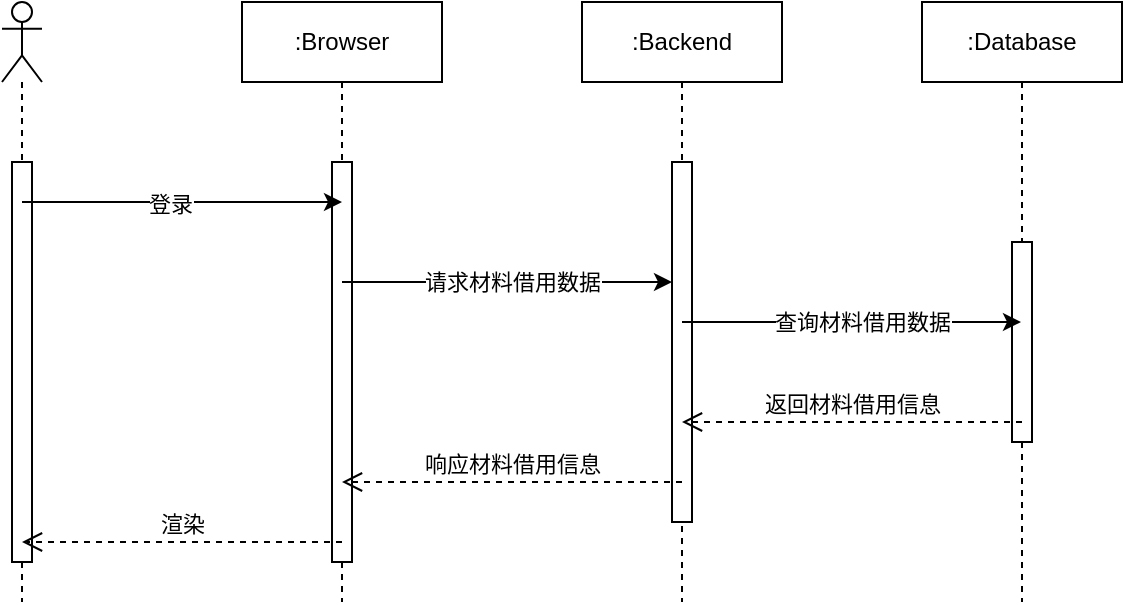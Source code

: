 <mxfile version="24.4.4" type="github">
  <diagram name="第 1 页" id="N2oKB-FvuvzZHL9Na9EV">
    <mxGraphModel dx="1034" dy="509" grid="0" gridSize="10" guides="1" tooltips="1" connect="1" arrows="1" fold="1" page="1" pageScale="1" pageWidth="1169" pageHeight="1654" math="0" shadow="0">
      <root>
        <mxCell id="0" />
        <mxCell id="1" parent="0" />
        <mxCell id="lJV54YVrIOJOn2Rj6bDP-1" value="" style="shape=umlLifeline;perimeter=lifelinePerimeter;whiteSpace=wrap;html=1;container=1;dropTarget=0;collapsible=0;recursiveResize=0;outlineConnect=0;portConstraint=eastwest;newEdgeStyle={&quot;curved&quot;:0,&quot;rounded&quot;:0};participant=umlActor;" vertex="1" parent="1">
          <mxGeometry x="210" y="70" width="20" height="300" as="geometry" />
        </mxCell>
        <mxCell id="lJV54YVrIOJOn2Rj6bDP-2" value="" style="html=1;points=[[0,0,0,0,5],[0,1,0,0,-5],[1,0,0,0,5],[1,1,0,0,-5]];perimeter=orthogonalPerimeter;outlineConnect=0;targetShapes=umlLifeline;portConstraint=eastwest;newEdgeStyle={&quot;curved&quot;:0,&quot;rounded&quot;:0};" vertex="1" parent="lJV54YVrIOJOn2Rj6bDP-1">
          <mxGeometry x="5" y="80" width="10" height="200" as="geometry" />
        </mxCell>
        <mxCell id="lJV54YVrIOJOn2Rj6bDP-3" value=":Browser" style="shape=umlLifeline;perimeter=lifelinePerimeter;whiteSpace=wrap;html=1;container=1;dropTarget=0;collapsible=0;recursiveResize=0;outlineConnect=0;portConstraint=eastwest;newEdgeStyle={&quot;curved&quot;:0,&quot;rounded&quot;:0};" vertex="1" parent="1">
          <mxGeometry x="330" y="70" width="100" height="300" as="geometry" />
        </mxCell>
        <mxCell id="lJV54YVrIOJOn2Rj6bDP-9" value="" style="html=1;points=[[0,0,0,0,5],[0,1,0,0,-5],[1,0,0,0,5],[1,1,0,0,-5]];perimeter=orthogonalPerimeter;outlineConnect=0;targetShapes=umlLifeline;portConstraint=eastwest;newEdgeStyle={&quot;curved&quot;:0,&quot;rounded&quot;:0};" vertex="1" parent="lJV54YVrIOJOn2Rj6bDP-3">
          <mxGeometry x="45" y="80" width="10" height="200" as="geometry" />
        </mxCell>
        <mxCell id="lJV54YVrIOJOn2Rj6bDP-4" value=":Backend" style="shape=umlLifeline;perimeter=lifelinePerimeter;whiteSpace=wrap;html=1;container=1;dropTarget=0;collapsible=0;recursiveResize=0;outlineConnect=0;portConstraint=eastwest;newEdgeStyle={&quot;curved&quot;:0,&quot;rounded&quot;:0};" vertex="1" parent="1">
          <mxGeometry x="500" y="70" width="100" height="300" as="geometry" />
        </mxCell>
        <mxCell id="lJV54YVrIOJOn2Rj6bDP-13" value="" style="html=1;points=[[0,0,0,0,5],[0,1,0,0,-5],[1,0,0,0,5],[1,1,0,0,-5]];perimeter=orthogonalPerimeter;outlineConnect=0;targetShapes=umlLifeline;portConstraint=eastwest;newEdgeStyle={&quot;curved&quot;:0,&quot;rounded&quot;:0};" vertex="1" parent="lJV54YVrIOJOn2Rj6bDP-4">
          <mxGeometry x="45" y="80" width="10" height="180" as="geometry" />
        </mxCell>
        <mxCell id="lJV54YVrIOJOn2Rj6bDP-8" value=":Database" style="shape=umlLifeline;perimeter=lifelinePerimeter;whiteSpace=wrap;html=1;container=1;dropTarget=0;collapsible=0;recursiveResize=0;outlineConnect=0;portConstraint=eastwest;newEdgeStyle={&quot;curved&quot;:0,&quot;rounded&quot;:0};" vertex="1" parent="1">
          <mxGeometry x="670" y="70" width="100" height="300" as="geometry" />
        </mxCell>
        <mxCell id="lJV54YVrIOJOn2Rj6bDP-15" value="" style="html=1;points=[[0,0,0,0,5],[0,1,0,0,-5],[1,0,0,0,5],[1,1,0,0,-5]];perimeter=orthogonalPerimeter;outlineConnect=0;targetShapes=umlLifeline;portConstraint=eastwest;newEdgeStyle={&quot;curved&quot;:0,&quot;rounded&quot;:0};" vertex="1" parent="lJV54YVrIOJOn2Rj6bDP-8">
          <mxGeometry x="45" y="120" width="10" height="100" as="geometry" />
        </mxCell>
        <mxCell id="lJV54YVrIOJOn2Rj6bDP-10" value="" style="endArrow=classic;html=1;rounded=0;" edge="1" parent="1">
          <mxGeometry width="50" height="50" relative="1" as="geometry">
            <mxPoint x="220" y="170" as="sourcePoint" />
            <mxPoint x="380" y="170" as="targetPoint" />
          </mxGeometry>
        </mxCell>
        <mxCell id="lJV54YVrIOJOn2Rj6bDP-11" value="登录" style="edgeLabel;html=1;align=center;verticalAlign=middle;resizable=0;points=[];" vertex="1" connectable="0" parent="lJV54YVrIOJOn2Rj6bDP-10">
          <mxGeometry x="-0.079" y="-1" relative="1" as="geometry">
            <mxPoint as="offset" />
          </mxGeometry>
        </mxCell>
        <mxCell id="lJV54YVrIOJOn2Rj6bDP-12" value="" style="endArrow=classic;html=1;rounded=0;" edge="1" parent="1" target="lJV54YVrIOJOn2Rj6bDP-13">
          <mxGeometry width="50" height="50" relative="1" as="geometry">
            <mxPoint x="380" y="210" as="sourcePoint" />
            <mxPoint x="430" y="160" as="targetPoint" />
          </mxGeometry>
        </mxCell>
        <mxCell id="lJV54YVrIOJOn2Rj6bDP-14" value="请求材料借用数据" style="edgeLabel;html=1;align=center;verticalAlign=middle;resizable=0;points=[];" vertex="1" connectable="0" parent="lJV54YVrIOJOn2Rj6bDP-12">
          <mxGeometry x="0.026" relative="1" as="geometry">
            <mxPoint as="offset" />
          </mxGeometry>
        </mxCell>
        <mxCell id="lJV54YVrIOJOn2Rj6bDP-16" value="" style="endArrow=classic;html=1;rounded=0;" edge="1" parent="1">
          <mxGeometry width="50" height="50" relative="1" as="geometry">
            <mxPoint x="550" y="230" as="sourcePoint" />
            <mxPoint x="719.5" y="230" as="targetPoint" />
          </mxGeometry>
        </mxCell>
        <mxCell id="lJV54YVrIOJOn2Rj6bDP-17" value="查询材料借用数据" style="edgeLabel;html=1;align=center;verticalAlign=middle;resizable=0;points=[];" vertex="1" connectable="0" parent="lJV54YVrIOJOn2Rj6bDP-16">
          <mxGeometry x="0.27" y="-3" relative="1" as="geometry">
            <mxPoint x="-18" y="-3" as="offset" />
          </mxGeometry>
        </mxCell>
        <mxCell id="lJV54YVrIOJOn2Rj6bDP-18" value="返回材料借用信息" style="html=1;verticalAlign=bottom;endArrow=open;dashed=1;endSize=8;curved=0;rounded=0;" edge="1" parent="1" target="lJV54YVrIOJOn2Rj6bDP-4">
          <mxGeometry relative="1" as="geometry">
            <mxPoint x="720" y="280" as="sourcePoint" />
            <mxPoint x="640" y="280" as="targetPoint" />
          </mxGeometry>
        </mxCell>
        <mxCell id="lJV54YVrIOJOn2Rj6bDP-21" value="响应材料借用信息" style="html=1;verticalAlign=bottom;endArrow=open;dashed=1;endSize=8;curved=0;rounded=0;" edge="1" parent="1" target="lJV54YVrIOJOn2Rj6bDP-3">
          <mxGeometry relative="1" as="geometry">
            <mxPoint x="550" y="310" as="sourcePoint" />
            <mxPoint x="470" y="310" as="targetPoint" />
          </mxGeometry>
        </mxCell>
        <mxCell id="lJV54YVrIOJOn2Rj6bDP-27" value="渲染" style="html=1;verticalAlign=bottom;endArrow=open;dashed=1;endSize=8;curved=0;rounded=0;" edge="1" parent="1" target="lJV54YVrIOJOn2Rj6bDP-1">
          <mxGeometry relative="1" as="geometry">
            <mxPoint x="380" y="340" as="sourcePoint" />
            <mxPoint x="300" y="340" as="targetPoint" />
          </mxGeometry>
        </mxCell>
      </root>
    </mxGraphModel>
  </diagram>
</mxfile>
